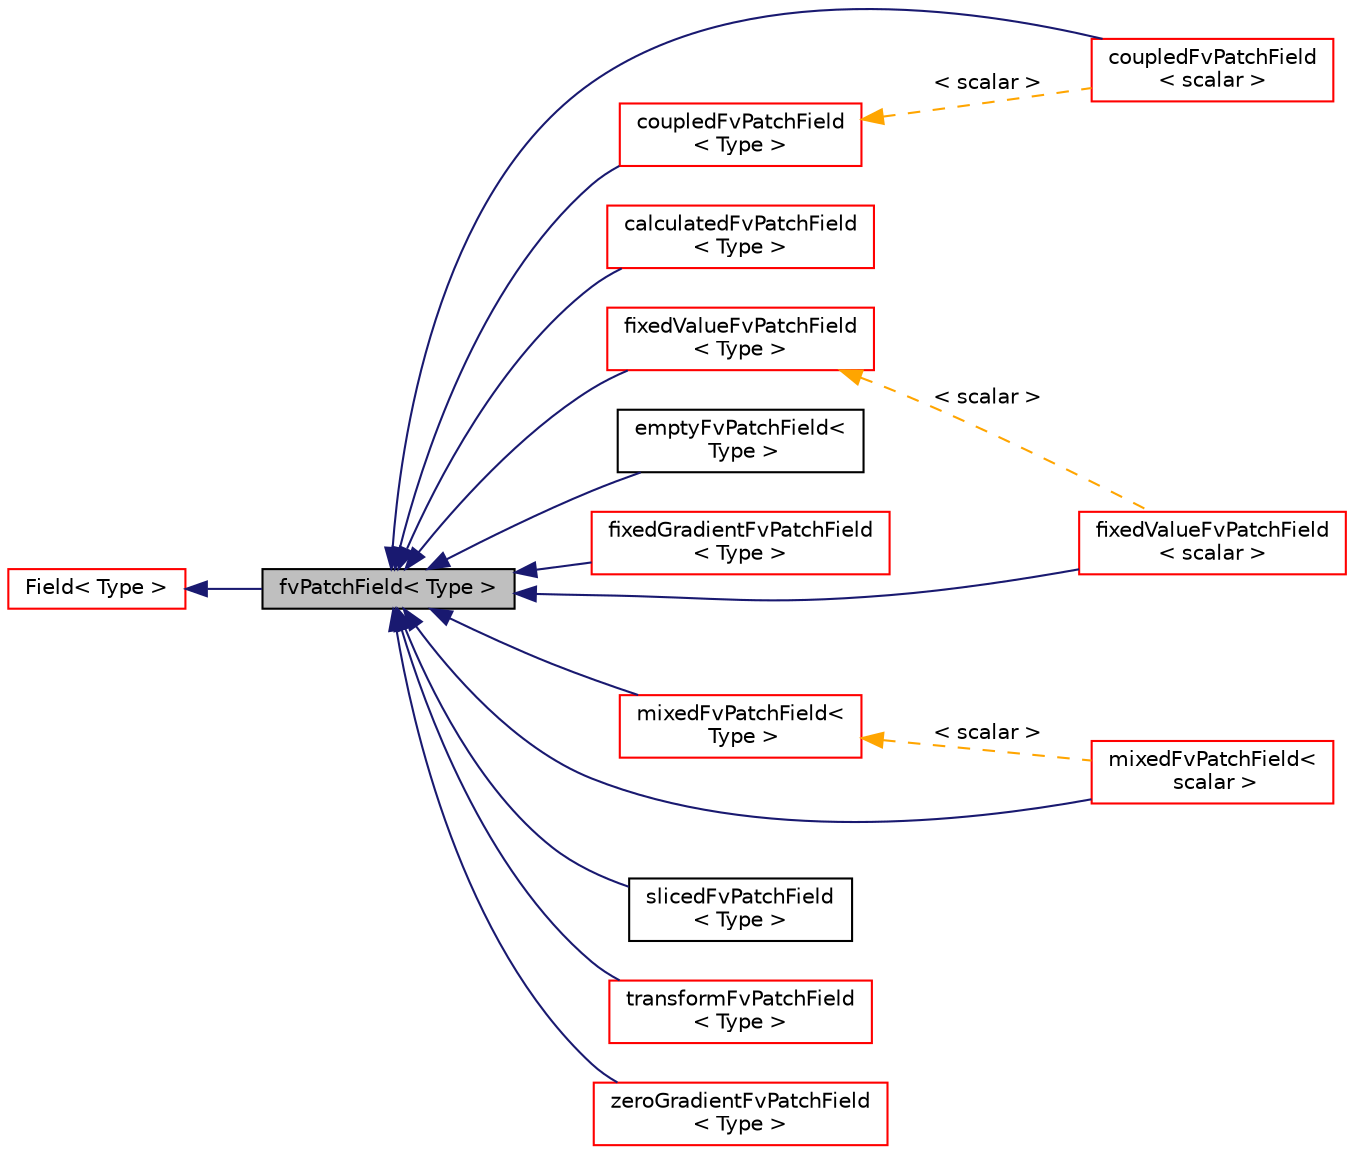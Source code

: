 digraph "fvPatchField&lt; Type &gt;"
{
  bgcolor="transparent";
  edge [fontname="Helvetica",fontsize="10",labelfontname="Helvetica",labelfontsize="10"];
  node [fontname="Helvetica",fontsize="10",shape=record];
  rankdir="LR";
  Node1 [label="fvPatchField\< Type \>",height=0.2,width=0.4,color="black", fillcolor="grey75", style="filled", fontcolor="black"];
  Node2 -> Node1 [dir="back",color="midnightblue",fontsize="10",style="solid",fontname="Helvetica"];
  Node2 [label="Field\< Type \>",height=0.2,width=0.4,color="red",URL="$a00765.html",tooltip="Pre-declare SubField and related Field type. "];
  Node1 -> Node3 [dir="back",color="midnightblue",fontsize="10",style="solid",fontname="Helvetica"];
  Node3 [label="coupledFvPatchField\l\< scalar \>",height=0.2,width=0.4,color="red",URL="$a00422.html"];
  Node1 -> Node4 [dir="back",color="midnightblue",fontsize="10",style="solid",fontname="Helvetica"];
  Node4 [label="fixedValueFvPatchField\l\< scalar \>",height=0.2,width=0.4,color="red",URL="$a00849.html"];
  Node1 -> Node5 [dir="back",color="midnightblue",fontsize="10",style="solid",fontname="Helvetica"];
  Node5 [label="calculatedFvPatchField\l\< Type \>",height=0.2,width=0.4,color="red",URL="$a00193.html",tooltip="This boundary condition is not designed to be evaluated; it is assmued that the value is assigned via..."];
  Node1 -> Node6 [dir="back",color="midnightblue",fontsize="10",style="solid",fontname="Helvetica"];
  Node6 [label="coupledFvPatchField\l\< Type \>",height=0.2,width=0.4,color="red",URL="$a00422.html",tooltip="Abstract base class for coupled patches. "];
  Node6 -> Node3 [dir="back",color="orange",fontsize="10",style="dashed",label=" \< scalar \>" ,fontname="Helvetica"];
  Node1 -> Node7 [dir="back",color="midnightblue",fontsize="10",style="solid",fontname="Helvetica"];
  Node7 [label="emptyFvPatchField\<\l Type \>",height=0.2,width=0.4,color="black",URL="$a00637.html",tooltip="This boundary condition provides an &#39;empty&#39; condition for reduced dimensions cases, i.e. 1- and 2-D geometries. Apply this condition to patches whose normal is aligned to geometric directions that do not constitue solution directions. "];
  Node1 -> Node8 [dir="back",color="midnightblue",fontsize="10",style="solid",fontname="Helvetica"];
  Node8 [label="fixedGradientFvPatchField\l\< Type \>",height=0.2,width=0.4,color="red",URL="$a00830.html",tooltip="This boundary condition supplies a fixed gradient condition, such that the patch values are calculate..."];
  Node1 -> Node9 [dir="back",color="midnightblue",fontsize="10",style="solid",fontname="Helvetica"];
  Node9 [label="fixedValueFvPatchField\l\< Type \>",height=0.2,width=0.4,color="red",URL="$a00849.html",tooltip="This boundary condition supplies a fixed value constraint, and is the base class for a number of othe..."];
  Node9 -> Node4 [dir="back",color="orange",fontsize="10",style="dashed",label=" \< scalar \>" ,fontname="Helvetica"];
  Node1 -> Node10 [dir="back",color="midnightblue",fontsize="10",style="solid",fontname="Helvetica"];
  Node10 [label="mixedFvPatchField\<\l Type \>",height=0.2,width=0.4,color="red",URL="$a01547.html",tooltip="This boundary condition provides a base class for &#39;mixed&#39; type boundary conditions, i.e. conditions that mix fixed value and patch-normal gradient conditions. "];
  Node10 -> Node11 [dir="back",color="orange",fontsize="10",style="dashed",label=" \< scalar \>" ,fontname="Helvetica"];
  Node11 [label="mixedFvPatchField\<\l scalar \>",height=0.2,width=0.4,color="red",URL="$a01547.html"];
  Node1 -> Node12 [dir="back",color="midnightblue",fontsize="10",style="solid",fontname="Helvetica"];
  Node12 [label="slicedFvPatchField\l\< Type \>",height=0.2,width=0.4,color="black",URL="$a02400.html",tooltip="Specialization of fvPatchField which creates the underlying fvPatchField as a slice of the given comp..."];
  Node1 -> Node13 [dir="back",color="midnightblue",fontsize="10",style="solid",fontname="Helvetica"];
  Node13 [label="transformFvPatchField\l\< Type \>",height=0.2,width=0.4,color="red",URL="$a02738.html",tooltip="Foam::transformFvPatchField. "];
  Node1 -> Node14 [dir="back",color="midnightblue",fontsize="10",style="solid",fontname="Helvetica"];
  Node14 [label="zeroGradientFvPatchField\l\< Type \>",height=0.2,width=0.4,color="red",URL="$a02993.html",tooltip="This boundary condition applies a zero-gradient condition from the patch internal field onto the patc..."];
  Node1 -> Node11 [dir="back",color="midnightblue",fontsize="10",style="solid",fontname="Helvetica"];
}
